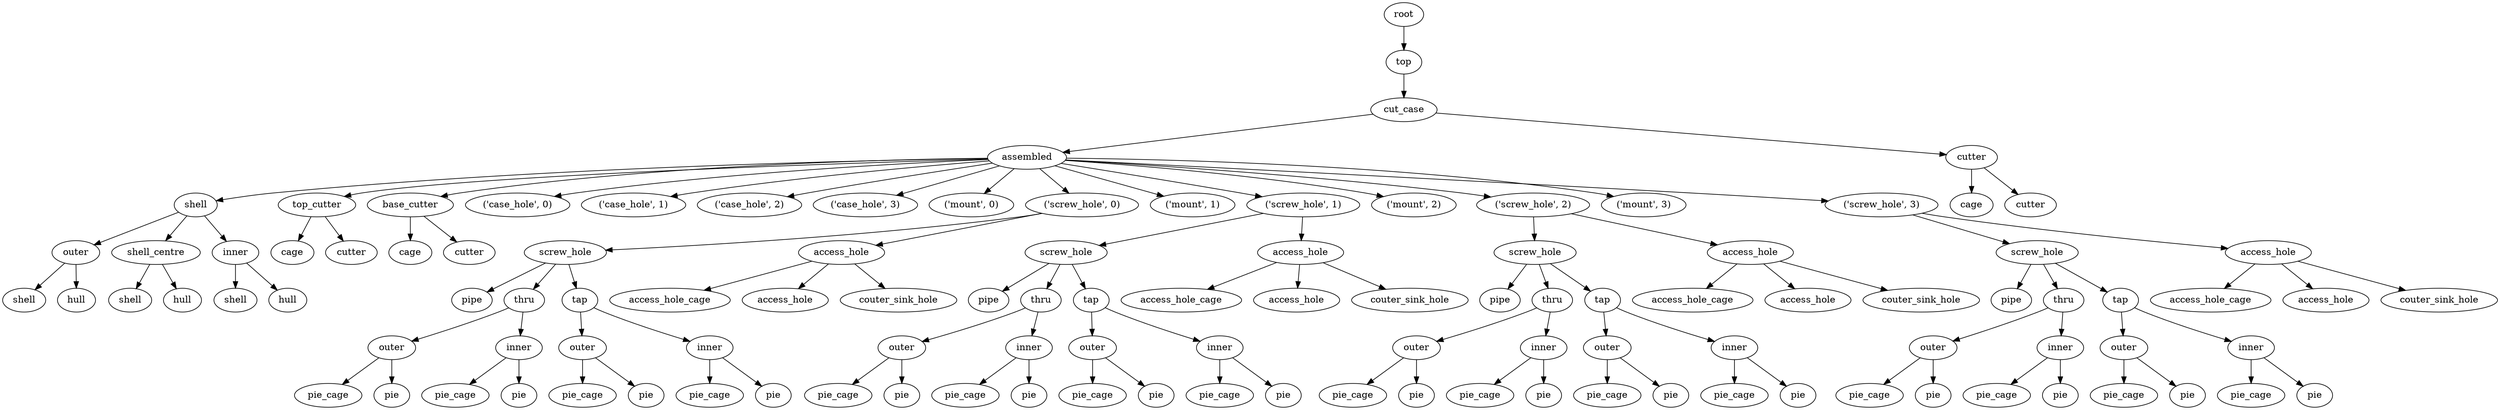 digraph top {
    root_196 [label="root"];
    top_197 [label="top"];
    cut_case_198 [label="cut_case"];
    assembled_199 [label="assembled"];
    shell_200 [label="shell"];
    outer_201 [label="outer"];
    shell_202 [label="shell"];
    hull_203 [label="hull"];
    shell_centre_204 [label="shell_centre"];
    shell_205 [label="shell"];
    hull_206 [label="hull"];
    inner_207 [label="inner"];
    shell_208 [label="shell"];
    hull_209 [label="hull"];
    top_cutter_210 [label="top_cutter"];
    cage_211 [label="cage"];
    cutter_212 [label="cutter"];
    base_cutter_213 [label="base_cutter"];
    cage_214 [label="cage"];
    cutter_215 [label="cutter"];
    case_hole_216 [label="\('case_hole',\ 0\)"];
    case_hole_217 [label="\('case_hole',\ 1\)"];
    case_hole_218 [label="\('case_hole',\ 2\)"];
    case_hole_219 [label="\('case_hole',\ 3\)"];
    mount_220 [label="\('mount',\ 0\)"];
    screw_hole_221 [label="\('screw_hole',\ 0\)"];
    screw_hole_222 [label="screw_hole"];
    pipe_223 [label="pipe"];
    thru_224 [label="thru"];
    outer_225 [label="outer"];
    pie_cage_226 [label="pie_cage"];
    pie_227 [label="pie"];
    inner_228 [label="inner"];
    pie_cage_229 [label="pie_cage"];
    pie_230 [label="pie"];
    tap_231 [label="tap"];
    outer_232 [label="outer"];
    pie_cage_233 [label="pie_cage"];
    pie_234 [label="pie"];
    inner_235 [label="inner"];
    pie_cage_236 [label="pie_cage"];
    pie_237 [label="pie"];
    access_hole_238 [label="access_hole"];
    access_hole_cage_239 [label="access_hole_cage"];
    access_hole_240 [label="access_hole"];
    couter_sink_hole_241 [label="couter_sink_hole"];
    mount_242 [label="\('mount',\ 1\)"];
    screw_hole_243 [label="\('screw_hole',\ 1\)"];
    screw_hole_244 [label="screw_hole"];
    pipe_245 [label="pipe"];
    thru_246 [label="thru"];
    outer_247 [label="outer"];
    pie_cage_248 [label="pie_cage"];
    pie_249 [label="pie"];
    inner_250 [label="inner"];
    pie_cage_251 [label="pie_cage"];
    pie_252 [label="pie"];
    tap_253 [label="tap"];
    outer_254 [label="outer"];
    pie_cage_255 [label="pie_cage"];
    pie_256 [label="pie"];
    inner_257 [label="inner"];
    pie_cage_258 [label="pie_cage"];
    pie_259 [label="pie"];
    access_hole_260 [label="access_hole"];
    access_hole_cage_261 [label="access_hole_cage"];
    access_hole_262 [label="access_hole"];
    couter_sink_hole_263 [label="couter_sink_hole"];
    mount_264 [label="\('mount',\ 2\)"];
    screw_hole_265 [label="\('screw_hole',\ 2\)"];
    screw_hole_266 [label="screw_hole"];
    pipe_267 [label="pipe"];
    thru_268 [label="thru"];
    outer_269 [label="outer"];
    pie_cage_270 [label="pie_cage"];
    pie_271 [label="pie"];
    inner_272 [label="inner"];
    pie_cage_273 [label="pie_cage"];
    pie_274 [label="pie"];
    tap_275 [label="tap"];
    outer_276 [label="outer"];
    pie_cage_277 [label="pie_cage"];
    pie_278 [label="pie"];
    inner_279 [label="inner"];
    pie_cage_280 [label="pie_cage"];
    pie_281 [label="pie"];
    access_hole_282 [label="access_hole"];
    access_hole_cage_283 [label="access_hole_cage"];
    access_hole_284 [label="access_hole"];
    couter_sink_hole_285 [label="couter_sink_hole"];
    mount_286 [label="\('mount',\ 3\)"];
    screw_hole_287 [label="\('screw_hole',\ 3\)"];
    screw_hole_288 [label="screw_hole"];
    pipe_289 [label="pipe"];
    thru_290 [label="thru"];
    outer_291 [label="outer"];
    pie_cage_292 [label="pie_cage"];
    pie_293 [label="pie"];
    inner_294 [label="inner"];
    pie_cage_295 [label="pie_cage"];
    pie_296 [label="pie"];
    tap_297 [label="tap"];
    outer_298 [label="outer"];
    pie_cage_299 [label="pie_cage"];
    pie_300 [label="pie"];
    inner_301 [label="inner"];
    pie_cage_302 [label="pie_cage"];
    pie_303 [label="pie"];
    access_hole_304 [label="access_hole"];
    access_hole_cage_305 [label="access_hole_cage"];
    access_hole_306 [label="access_hole"];
    couter_sink_hole_307 [label="couter_sink_hole"];
    cutter_308 [label="cutter"];
    cage_309 [label="cage"];
    cutter_310 [label="cutter"];
    root_196 -> top_197;
    top_197 -> cut_case_198;
    cut_case_198 -> assembled_199;
    assembled_199 -> shell_200;
    shell_200 -> outer_201;
    outer_201 -> shell_202;
    outer_201 -> hull_203;
    shell_200 -> shell_centre_204;
    shell_centre_204 -> shell_205;
    shell_centre_204 -> hull_206;
    shell_200 -> inner_207;
    inner_207 -> shell_208;
    inner_207 -> hull_209;
    assembled_199 -> top_cutter_210;
    top_cutter_210 -> cage_211;
    top_cutter_210 -> cutter_212;
    assembled_199 -> base_cutter_213;
    base_cutter_213 -> cage_214;
    base_cutter_213 -> cutter_215;
    assembled_199 -> case_hole_216;
    assembled_199 -> case_hole_217;
    assembled_199 -> case_hole_218;
    assembled_199 -> case_hole_219;
    assembled_199 -> mount_220;
    assembled_199 -> screw_hole_221;
    screw_hole_221 -> screw_hole_222;
    screw_hole_222 -> pipe_223;
    screw_hole_222 -> thru_224;
    thru_224 -> outer_225;
    outer_225 -> pie_cage_226;
    outer_225 -> pie_227;
    thru_224 -> inner_228;
    inner_228 -> pie_cage_229;
    inner_228 -> pie_230;
    screw_hole_222 -> tap_231;
    tap_231 -> outer_232;
    outer_232 -> pie_cage_233;
    outer_232 -> pie_234;
    tap_231 -> inner_235;
    inner_235 -> pie_cage_236;
    inner_235 -> pie_237;
    screw_hole_221 -> access_hole_238;
    access_hole_238 -> access_hole_cage_239;
    access_hole_238 -> access_hole_240;
    access_hole_238 -> couter_sink_hole_241;
    assembled_199 -> mount_242;
    assembled_199 -> screw_hole_243;
    screw_hole_243 -> screw_hole_244;
    screw_hole_244 -> pipe_245;
    screw_hole_244 -> thru_246;
    thru_246 -> outer_247;
    outer_247 -> pie_cage_248;
    outer_247 -> pie_249;
    thru_246 -> inner_250;
    inner_250 -> pie_cage_251;
    inner_250 -> pie_252;
    screw_hole_244 -> tap_253;
    tap_253 -> outer_254;
    outer_254 -> pie_cage_255;
    outer_254 -> pie_256;
    tap_253 -> inner_257;
    inner_257 -> pie_cage_258;
    inner_257 -> pie_259;
    screw_hole_243 -> access_hole_260;
    access_hole_260 -> access_hole_cage_261;
    access_hole_260 -> access_hole_262;
    access_hole_260 -> couter_sink_hole_263;
    assembled_199 -> mount_264;
    assembled_199 -> screw_hole_265;
    screw_hole_265 -> screw_hole_266;
    screw_hole_266 -> pipe_267;
    screw_hole_266 -> thru_268;
    thru_268 -> outer_269;
    outer_269 -> pie_cage_270;
    outer_269 -> pie_271;
    thru_268 -> inner_272;
    inner_272 -> pie_cage_273;
    inner_272 -> pie_274;
    screw_hole_266 -> tap_275;
    tap_275 -> outer_276;
    outer_276 -> pie_cage_277;
    outer_276 -> pie_278;
    tap_275 -> inner_279;
    inner_279 -> pie_cage_280;
    inner_279 -> pie_281;
    screw_hole_265 -> access_hole_282;
    access_hole_282 -> access_hole_cage_283;
    access_hole_282 -> access_hole_284;
    access_hole_282 -> couter_sink_hole_285;
    assembled_199 -> mount_286;
    assembled_199 -> screw_hole_287;
    screw_hole_287 -> screw_hole_288;
    screw_hole_288 -> pipe_289;
    screw_hole_288 -> thru_290;
    thru_290 -> outer_291;
    outer_291 -> pie_cage_292;
    outer_291 -> pie_293;
    thru_290 -> inner_294;
    inner_294 -> pie_cage_295;
    inner_294 -> pie_296;
    screw_hole_288 -> tap_297;
    tap_297 -> outer_298;
    outer_298 -> pie_cage_299;
    outer_298 -> pie_300;
    tap_297 -> inner_301;
    inner_301 -> pie_cage_302;
    inner_301 -> pie_303;
    screw_hole_287 -> access_hole_304;
    access_hole_304 -> access_hole_cage_305;
    access_hole_304 -> access_hole_306;
    access_hole_304 -> couter_sink_hole_307;
    cut_case_198 -> cutter_308;
    cutter_308 -> cage_309;
    cutter_308 -> cutter_310;
}
